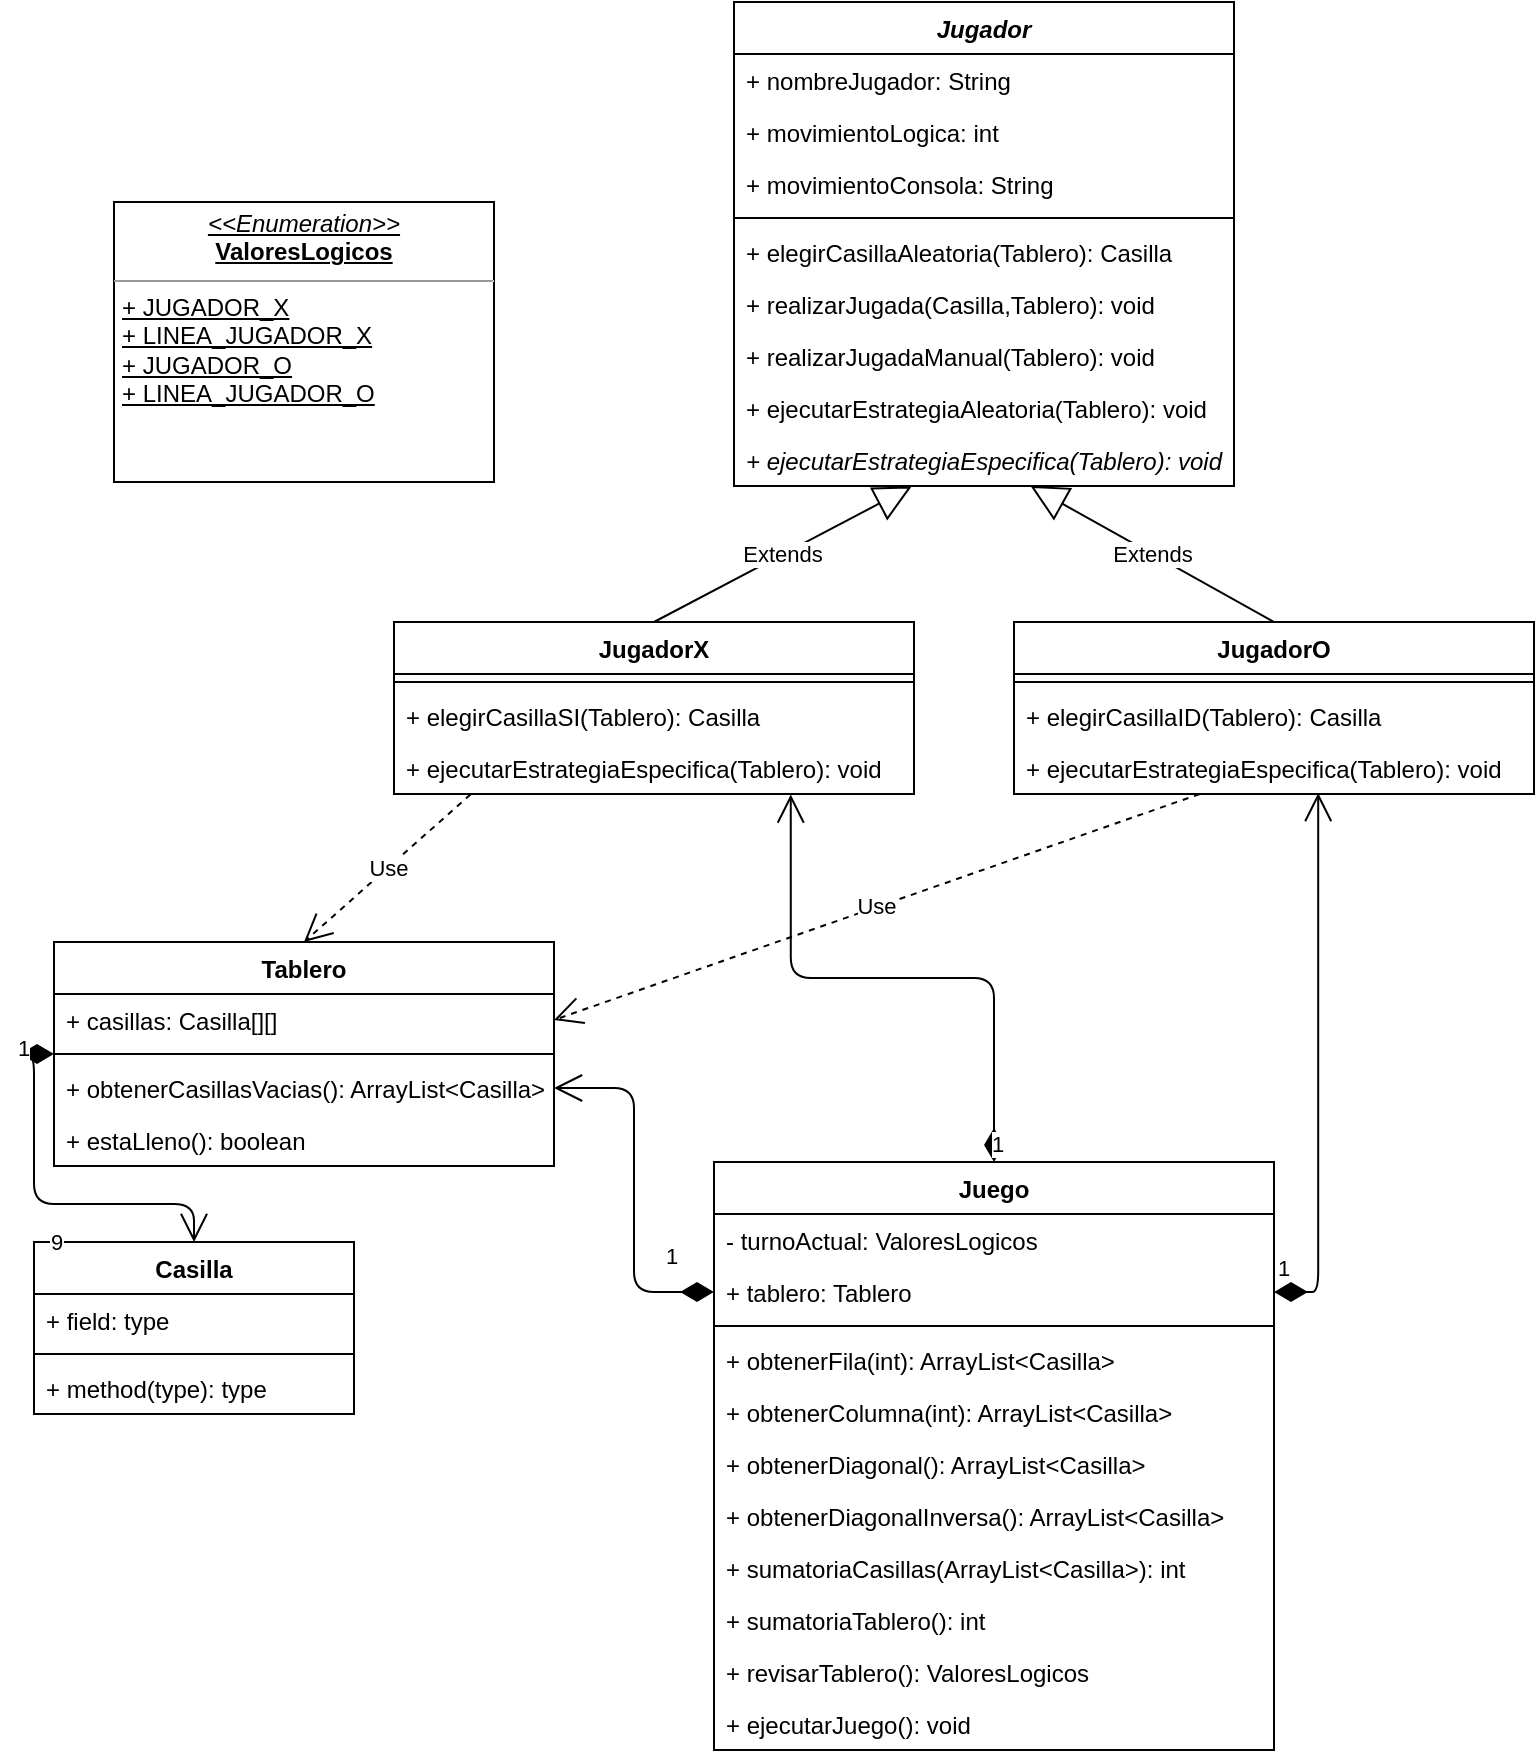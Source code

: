 <mxfile version="14.6.13" type="device"><diagram name="Page-1" id="c4acf3e9-155e-7222-9cf6-157b1a14988f"><mxGraphModel dx="820" dy="1630" grid="1" gridSize="10" guides="1" tooltips="1" connect="1" arrows="1" fold="1" page="1" pageScale="1" pageWidth="850" pageHeight="1100" background="#ffffff" math="0" shadow="0"><root><mxCell id="0"/><mxCell id="1" parent="0"/><mxCell id="eDbd_wB4FwdEfXyFsfRG-1" value="Casilla" style="swimlane;fontStyle=1;align=center;verticalAlign=top;childLayout=stackLayout;horizontal=1;startSize=26;horizontalStack=0;resizeParent=1;resizeParentMax=0;resizeLast=0;collapsible=1;marginBottom=0;" parent="1" vertex="1"><mxGeometry x="20" y="480" width="160" height="86" as="geometry"/></mxCell><mxCell id="eDbd_wB4FwdEfXyFsfRG-2" value="+ field: type" style="text;strokeColor=none;fillColor=none;align=left;verticalAlign=top;spacingLeft=4;spacingRight=4;overflow=hidden;rotatable=0;points=[[0,0.5],[1,0.5]];portConstraint=eastwest;" parent="eDbd_wB4FwdEfXyFsfRG-1" vertex="1"><mxGeometry y="26" width="160" height="26" as="geometry"/></mxCell><mxCell id="eDbd_wB4FwdEfXyFsfRG-3" value="" style="line;strokeWidth=1;fillColor=none;align=left;verticalAlign=middle;spacingTop=-1;spacingLeft=3;spacingRight=3;rotatable=0;labelPosition=right;points=[];portConstraint=eastwest;" parent="eDbd_wB4FwdEfXyFsfRG-1" vertex="1"><mxGeometry y="52" width="160" height="8" as="geometry"/></mxCell><mxCell id="eDbd_wB4FwdEfXyFsfRG-4" value="+ method(type): type" style="text;strokeColor=none;fillColor=none;align=left;verticalAlign=top;spacingLeft=4;spacingRight=4;overflow=hidden;rotatable=0;points=[[0,0.5],[1,0.5]];portConstraint=eastwest;" parent="eDbd_wB4FwdEfXyFsfRG-1" vertex="1"><mxGeometry y="60" width="160" height="26" as="geometry"/></mxCell><mxCell id="eDbd_wB4FwdEfXyFsfRG-5" value="Tablero" style="swimlane;fontStyle=1;align=center;verticalAlign=top;childLayout=stackLayout;horizontal=1;startSize=26;horizontalStack=0;resizeParent=1;resizeParentMax=0;resizeLast=0;collapsible=1;marginBottom=0;" parent="1" vertex="1"><mxGeometry x="30" y="330" width="250" height="112" as="geometry"/></mxCell><mxCell id="eDbd_wB4FwdEfXyFsfRG-6" value="+ casillas: Casilla[][]" style="text;strokeColor=none;fillColor=none;align=left;verticalAlign=top;spacingLeft=4;spacingRight=4;overflow=hidden;rotatable=0;points=[[0,0.5],[1,0.5]];portConstraint=eastwest;" parent="eDbd_wB4FwdEfXyFsfRG-5" vertex="1"><mxGeometry y="26" width="250" height="26" as="geometry"/></mxCell><mxCell id="eDbd_wB4FwdEfXyFsfRG-7" value="" style="line;strokeWidth=1;fillColor=none;align=left;verticalAlign=middle;spacingTop=-1;spacingLeft=3;spacingRight=3;rotatable=0;labelPosition=right;points=[];portConstraint=eastwest;" parent="eDbd_wB4FwdEfXyFsfRG-5" vertex="1"><mxGeometry y="52" width="250" height="8" as="geometry"/></mxCell><mxCell id="eDbd_wB4FwdEfXyFsfRG-8" value="+ obtenerCasillasVacias(): ArrayList&lt;Casilla&gt;" style="text;strokeColor=none;fillColor=none;align=left;verticalAlign=top;spacingLeft=4;spacingRight=4;overflow=hidden;rotatable=0;points=[[0,0.5],[1,0.5]];portConstraint=eastwest;" parent="eDbd_wB4FwdEfXyFsfRG-5" vertex="1"><mxGeometry y="60" width="250" height="26" as="geometry"/></mxCell><mxCell id="mUddYYU3sA9-VL2bPJCP-6" value="+ estaLleno(): boolean" style="text;strokeColor=none;fillColor=none;align=left;verticalAlign=top;spacingLeft=4;spacingRight=4;overflow=hidden;rotatable=0;points=[[0,0.5],[1,0.5]];portConstraint=eastwest;" vertex="1" parent="eDbd_wB4FwdEfXyFsfRG-5"><mxGeometry y="86" width="250" height="26" as="geometry"/></mxCell><mxCell id="eDbd_wB4FwdEfXyFsfRG-9" value="1" style="endArrow=open;html=1;endSize=12;startArrow=diamondThin;startSize=14;startFill=1;edgeStyle=orthogonalEdgeStyle;align=left;verticalAlign=bottom;entryX=0.5;entryY=0;entryDx=0;entryDy=0;exitX=0;exitY=0.5;exitDx=0;exitDy=0;" parent="1" source="eDbd_wB4FwdEfXyFsfRG-5" target="eDbd_wB4FwdEfXyFsfRG-1" edge="1"><mxGeometry x="-0.833" y="-10" relative="1" as="geometry"><mxPoint x="130" y="460" as="sourcePoint"/><mxPoint x="100" y="520" as="targetPoint"/><mxPoint as="offset"/></mxGeometry></mxCell><mxCell id="eDbd_wB4FwdEfXyFsfRG-10" value="9" style="edgeLabel;html=1;align=center;verticalAlign=middle;resizable=0;points=[];" parent="eDbd_wB4FwdEfXyFsfRG-9" vertex="1" connectable="0"><mxGeometry x="0.244" y="-1" relative="1" as="geometry"><mxPoint x="-19" y="18" as="offset"/></mxGeometry></mxCell><mxCell id="eDbd_wB4FwdEfXyFsfRG-11" value="Jugador" style="swimlane;fontStyle=3;align=center;verticalAlign=top;childLayout=stackLayout;horizontal=1;startSize=26;horizontalStack=0;resizeParent=1;resizeParentMax=0;resizeLast=0;collapsible=1;marginBottom=0;" parent="1" vertex="1"><mxGeometry x="370" y="-140" width="250" height="242" as="geometry"/></mxCell><mxCell id="np-HIKty0DqVp3hC8_LZ-1" value="+ nombreJugador: String" style="text;strokeColor=none;fillColor=none;align=left;verticalAlign=top;spacingLeft=4;spacingRight=4;overflow=hidden;rotatable=0;points=[[0,0.5],[1,0.5]];portConstraint=eastwest;" parent="eDbd_wB4FwdEfXyFsfRG-11" vertex="1"><mxGeometry y="26" width="250" height="26" as="geometry"/></mxCell><mxCell id="np-HIKty0DqVp3hC8_LZ-2" value="+ movimientoLogica: int" style="text;strokeColor=none;fillColor=none;align=left;verticalAlign=top;spacingLeft=4;spacingRight=4;overflow=hidden;rotatable=0;points=[[0,0.5],[1,0.5]];portConstraint=eastwest;" parent="eDbd_wB4FwdEfXyFsfRG-11" vertex="1"><mxGeometry y="52" width="250" height="26" as="geometry"/></mxCell><mxCell id="eDbd_wB4FwdEfXyFsfRG-12" value="+ movimientoConsola: String" style="text;strokeColor=none;fillColor=none;align=left;verticalAlign=top;spacingLeft=4;spacingRight=4;overflow=hidden;rotatable=0;points=[[0,0.5],[1,0.5]];portConstraint=eastwest;" parent="eDbd_wB4FwdEfXyFsfRG-11" vertex="1"><mxGeometry y="78" width="250" height="26" as="geometry"/></mxCell><mxCell id="eDbd_wB4FwdEfXyFsfRG-13" value="" style="line;strokeWidth=1;fillColor=none;align=left;verticalAlign=middle;spacingTop=-1;spacingLeft=3;spacingRight=3;rotatable=0;labelPosition=right;points=[];portConstraint=eastwest;" parent="eDbd_wB4FwdEfXyFsfRG-11" vertex="1"><mxGeometry y="104" width="250" height="8" as="geometry"/></mxCell><mxCell id="eDbd_wB4FwdEfXyFsfRG-14" value="+ elegirCasillaAleatoria(Tablero): Casilla" style="text;strokeColor=none;fillColor=none;align=left;verticalAlign=top;spacingLeft=4;spacingRight=4;overflow=hidden;rotatable=0;points=[[0,0.5],[1,0.5]];portConstraint=eastwest;" parent="eDbd_wB4FwdEfXyFsfRG-11" vertex="1"><mxGeometry y="112" width="250" height="26" as="geometry"/></mxCell><mxCell id="np-HIKty0DqVp3hC8_LZ-3" value="+ realizarJugada(Casilla,Tablero): void" style="text;strokeColor=none;fillColor=none;align=left;verticalAlign=top;spacingLeft=4;spacingRight=4;overflow=hidden;rotatable=0;points=[[0,0.5],[1,0.5]];portConstraint=eastwest;" parent="eDbd_wB4FwdEfXyFsfRG-11" vertex="1"><mxGeometry y="138" width="250" height="26" as="geometry"/></mxCell><mxCell id="np-HIKty0DqVp3hC8_LZ-10" value="+ realizarJugadaManual(Tablero): void" style="text;strokeColor=none;fillColor=none;align=left;verticalAlign=top;spacingLeft=4;spacingRight=4;overflow=hidden;rotatable=0;points=[[0,0.5],[1,0.5]];portConstraint=eastwest;" parent="eDbd_wB4FwdEfXyFsfRG-11" vertex="1"><mxGeometry y="164" width="250" height="26" as="geometry"/></mxCell><mxCell id="np-HIKty0DqVp3hC8_LZ-4" value="+ ejecutarEstrategiaAleatoria(Tablero): void" style="text;strokeColor=none;fillColor=none;align=left;verticalAlign=top;spacingLeft=4;spacingRight=4;overflow=hidden;rotatable=0;points=[[0,0.5],[1,0.5]];portConstraint=eastwest;" parent="eDbd_wB4FwdEfXyFsfRG-11" vertex="1"><mxGeometry y="190" width="250" height="26" as="geometry"/></mxCell><mxCell id="np-HIKty0DqVp3hC8_LZ-5" value="+ ejecutarEstrategiaEspecifica(Tablero): void" style="text;strokeColor=none;fillColor=none;align=left;verticalAlign=top;spacingLeft=4;spacingRight=4;overflow=hidden;rotatable=0;points=[[0,0.5],[1,0.5]];portConstraint=eastwest;fontStyle=2" parent="eDbd_wB4FwdEfXyFsfRG-11" vertex="1"><mxGeometry y="216" width="250" height="26" as="geometry"/></mxCell><mxCell id="eDbd_wB4FwdEfXyFsfRG-16" value="JugadorX" style="swimlane;fontStyle=1;align=center;verticalAlign=top;childLayout=stackLayout;horizontal=1;startSize=26;horizontalStack=0;resizeParent=1;resizeParentMax=0;resizeLast=0;collapsible=1;marginBottom=0;" parent="1" vertex="1"><mxGeometry x="200" y="170" width="260" height="86" as="geometry"/></mxCell><mxCell id="eDbd_wB4FwdEfXyFsfRG-18" value="" style="line;strokeWidth=1;fillColor=none;align=left;verticalAlign=middle;spacingTop=-1;spacingLeft=3;spacingRight=3;rotatable=0;labelPosition=right;points=[];portConstraint=eastwest;" parent="eDbd_wB4FwdEfXyFsfRG-16" vertex="1"><mxGeometry y="26" width="260" height="8" as="geometry"/></mxCell><mxCell id="np-HIKty0DqVp3hC8_LZ-8" value="+ elegirCasillaSI(Tablero): Casilla" style="text;strokeColor=none;fillColor=none;align=left;verticalAlign=top;spacingLeft=4;spacingRight=4;overflow=hidden;rotatable=0;points=[[0,0.5],[1,0.5]];portConstraint=eastwest;" parent="eDbd_wB4FwdEfXyFsfRG-16" vertex="1"><mxGeometry y="34" width="260" height="26" as="geometry"/></mxCell><mxCell id="np-HIKty0DqVp3hC8_LZ-6" value="+ ejecutarEstrategiaEspecifica(Tablero): void" style="text;strokeColor=none;fillColor=none;align=left;verticalAlign=top;spacingLeft=4;spacingRight=4;overflow=hidden;rotatable=0;points=[[0,0.5],[1,0.5]];portConstraint=eastwest;fontStyle=0" parent="eDbd_wB4FwdEfXyFsfRG-16" vertex="1"><mxGeometry y="60" width="260" height="26" as="geometry"/></mxCell><mxCell id="eDbd_wB4FwdEfXyFsfRG-20" value="JugadorO" style="swimlane;fontStyle=1;align=center;verticalAlign=top;childLayout=stackLayout;horizontal=1;startSize=26;horizontalStack=0;resizeParent=1;resizeParentMax=0;resizeLast=0;collapsible=1;marginBottom=0;" parent="1" vertex="1"><mxGeometry x="510" y="170" width="260" height="86" as="geometry"/></mxCell><mxCell id="eDbd_wB4FwdEfXyFsfRG-22" value="" style="line;strokeWidth=1;fillColor=none;align=left;verticalAlign=middle;spacingTop=-1;spacingLeft=3;spacingRight=3;rotatable=0;labelPosition=right;points=[];portConstraint=eastwest;" parent="eDbd_wB4FwdEfXyFsfRG-20" vertex="1"><mxGeometry y="26" width="260" height="8" as="geometry"/></mxCell><mxCell id="np-HIKty0DqVp3hC8_LZ-9" value="+ elegirCasillaID(Tablero): Casilla" style="text;strokeColor=none;fillColor=none;align=left;verticalAlign=top;spacingLeft=4;spacingRight=4;overflow=hidden;rotatable=0;points=[[0,0.5],[1,0.5]];portConstraint=eastwest;" parent="eDbd_wB4FwdEfXyFsfRG-20" vertex="1"><mxGeometry y="34" width="260" height="26" as="geometry"/></mxCell><mxCell id="np-HIKty0DqVp3hC8_LZ-7" value="+ ejecutarEstrategiaEspecifica(Tablero): void" style="text;strokeColor=none;fillColor=none;align=left;verticalAlign=top;spacingLeft=4;spacingRight=4;overflow=hidden;rotatable=0;points=[[0,0.5],[1,0.5]];portConstraint=eastwest;fontStyle=0" parent="eDbd_wB4FwdEfXyFsfRG-20" vertex="1"><mxGeometry y="60" width="260" height="26" as="geometry"/></mxCell><mxCell id="eDbd_wB4FwdEfXyFsfRG-24" value="Extends" style="endArrow=block;endSize=16;endFill=0;html=1;exitX=0.5;exitY=0;exitDx=0;exitDy=0;entryX=0.355;entryY=1.011;entryDx=0;entryDy=0;entryPerimeter=0;" parent="1" source="eDbd_wB4FwdEfXyFsfRG-16" target="np-HIKty0DqVp3hC8_LZ-5" edge="1"><mxGeometry width="160" relative="1" as="geometry"><mxPoint x="290" y="190" as="sourcePoint"/><mxPoint x="460" y="70" as="targetPoint"/></mxGeometry></mxCell><mxCell id="eDbd_wB4FwdEfXyFsfRG-25" value="Extends" style="endArrow=block;endSize=16;endFill=0;html=1;exitX=0.5;exitY=0;exitDx=0;exitDy=0;" parent="1" source="eDbd_wB4FwdEfXyFsfRG-20" target="np-HIKty0DqVp3hC8_LZ-5" edge="1"><mxGeometry width="160" relative="1" as="geometry"><mxPoint x="420" y="209.17" as="sourcePoint"/><mxPoint x="510" y="70" as="targetPoint"/></mxGeometry></mxCell><mxCell id="eDbd_wB4FwdEfXyFsfRG-26" value="Use" style="endArrow=open;endSize=12;dashed=1;html=1;exitX=0.147;exitY=1.011;exitDx=0;exitDy=0;entryX=0.5;entryY=0;entryDx=0;entryDy=0;exitPerimeter=0;" parent="1" source="np-HIKty0DqVp3hC8_LZ-6" target="eDbd_wB4FwdEfXyFsfRG-5" edge="1"><mxGeometry width="160" relative="1" as="geometry"><mxPoint x="290" y="229" as="sourcePoint"/><mxPoint x="480" y="380" as="targetPoint"/></mxGeometry></mxCell><mxCell id="eDbd_wB4FwdEfXyFsfRG-27" value="Use" style="endArrow=open;endSize=12;dashed=1;html=1;entryX=1;entryY=0.5;entryDx=0;entryDy=0;" parent="1" source="np-HIKty0DqVp3hC8_LZ-7" target="eDbd_wB4FwdEfXyFsfRG-6" edge="1"><mxGeometry width="160" relative="1" as="geometry"><mxPoint x="559.44" y="276" as="sourcePoint"/><mxPoint x="390" y="411" as="targetPoint"/></mxGeometry></mxCell><mxCell id="eDbd_wB4FwdEfXyFsfRG-28" value="Juego" style="swimlane;fontStyle=1;align=center;verticalAlign=top;childLayout=stackLayout;horizontal=1;startSize=26;horizontalStack=0;resizeParent=1;resizeParentMax=0;resizeLast=0;collapsible=1;marginBottom=0;" parent="1" vertex="1"><mxGeometry x="360" y="440" width="280" height="294" as="geometry"/></mxCell><mxCell id="mUddYYU3sA9-VL2bPJCP-1" value="- turnoActual: ValoresLogicos" style="text;strokeColor=none;fillColor=none;align=left;verticalAlign=top;spacingLeft=4;spacingRight=4;overflow=hidden;rotatable=0;points=[[0,0.5],[1,0.5]];portConstraint=eastwest;" vertex="1" parent="eDbd_wB4FwdEfXyFsfRG-28"><mxGeometry y="26" width="280" height="26" as="geometry"/></mxCell><mxCell id="eDbd_wB4FwdEfXyFsfRG-29" value="+ tablero: Tablero" style="text;strokeColor=none;fillColor=none;align=left;verticalAlign=top;spacingLeft=4;spacingRight=4;overflow=hidden;rotatable=0;points=[[0,0.5],[1,0.5]];portConstraint=eastwest;" parent="eDbd_wB4FwdEfXyFsfRG-28" vertex="1"><mxGeometry y="52" width="280" height="26" as="geometry"/></mxCell><mxCell id="eDbd_wB4FwdEfXyFsfRG-30" value="" style="line;strokeWidth=1;fillColor=none;align=left;verticalAlign=middle;spacingTop=-1;spacingLeft=3;spacingRight=3;rotatable=0;labelPosition=right;points=[];portConstraint=eastwest;" parent="eDbd_wB4FwdEfXyFsfRG-28" vertex="1"><mxGeometry y="78" width="280" height="8" as="geometry"/></mxCell><mxCell id="eDbd_wB4FwdEfXyFsfRG-31" value="+ obtenerFila(int): ArrayList&lt;Casilla&gt;" style="text;strokeColor=none;fillColor=none;align=left;verticalAlign=top;spacingLeft=4;spacingRight=4;overflow=hidden;rotatable=0;points=[[0,0.5],[1,0.5]];portConstraint=eastwest;" parent="eDbd_wB4FwdEfXyFsfRG-28" vertex="1"><mxGeometry y="86" width="280" height="26" as="geometry"/></mxCell><mxCell id="mUddYYU3sA9-VL2bPJCP-3" value="+ obtenerColumna(int): ArrayList&lt;Casilla&gt;" style="text;strokeColor=none;fillColor=none;align=left;verticalAlign=top;spacingLeft=4;spacingRight=4;overflow=hidden;rotatable=0;points=[[0,0.5],[1,0.5]];portConstraint=eastwest;" vertex="1" parent="eDbd_wB4FwdEfXyFsfRG-28"><mxGeometry y="112" width="280" height="26" as="geometry"/></mxCell><mxCell id="mUddYYU3sA9-VL2bPJCP-4" value="+ obtenerDiagonal(): ArrayList&lt;Casilla&gt;" style="text;strokeColor=none;fillColor=none;align=left;verticalAlign=top;spacingLeft=4;spacingRight=4;overflow=hidden;rotatable=0;points=[[0,0.5],[1,0.5]];portConstraint=eastwest;" vertex="1" parent="eDbd_wB4FwdEfXyFsfRG-28"><mxGeometry y="138" width="280" height="26" as="geometry"/></mxCell><mxCell id="mUddYYU3sA9-VL2bPJCP-5" value="+ obtenerDiagonalInversa(): ArrayList&lt;Casilla&gt;" style="text;strokeColor=none;fillColor=none;align=left;verticalAlign=top;spacingLeft=4;spacingRight=4;overflow=hidden;rotatable=0;points=[[0,0.5],[1,0.5]];portConstraint=eastwest;" vertex="1" parent="eDbd_wB4FwdEfXyFsfRG-28"><mxGeometry y="164" width="280" height="26" as="geometry"/></mxCell><mxCell id="mUddYYU3sA9-VL2bPJCP-7" value="+ sumatoriaCasillas(ArrayList&lt;Casilla&gt;): int" style="text;strokeColor=none;fillColor=none;align=left;verticalAlign=top;spacingLeft=4;spacingRight=4;overflow=hidden;rotatable=0;points=[[0,0.5],[1,0.5]];portConstraint=eastwest;" vertex="1" parent="eDbd_wB4FwdEfXyFsfRG-28"><mxGeometry y="190" width="280" height="26" as="geometry"/></mxCell><mxCell id="mUddYYU3sA9-VL2bPJCP-9" value="+ sumatoriaTablero(): int" style="text;strokeColor=none;fillColor=none;align=left;verticalAlign=top;spacingLeft=4;spacingRight=4;overflow=hidden;rotatable=0;points=[[0,0.5],[1,0.5]];portConstraint=eastwest;" vertex="1" parent="eDbd_wB4FwdEfXyFsfRG-28"><mxGeometry y="216" width="280" height="26" as="geometry"/></mxCell><mxCell id="mUddYYU3sA9-VL2bPJCP-10" value="+ revisarTablero(): ValoresLogicos" style="text;strokeColor=none;fillColor=none;align=left;verticalAlign=top;spacingLeft=4;spacingRight=4;overflow=hidden;rotatable=0;points=[[0,0.5],[1,0.5]];portConstraint=eastwest;" vertex="1" parent="eDbd_wB4FwdEfXyFsfRG-28"><mxGeometry y="242" width="280" height="26" as="geometry"/></mxCell><mxCell id="mUddYYU3sA9-VL2bPJCP-11" value="+ ejecutarJuego(): void" style="text;strokeColor=none;fillColor=none;align=left;verticalAlign=top;spacingLeft=4;spacingRight=4;overflow=hidden;rotatable=0;points=[[0,0.5],[1,0.5]];portConstraint=eastwest;" vertex="1" parent="eDbd_wB4FwdEfXyFsfRG-28"><mxGeometry y="268" width="280" height="26" as="geometry"/></mxCell><mxCell id="eDbd_wB4FwdEfXyFsfRG-32" value="1" style="endArrow=open;html=1;endSize=12;startArrow=diamondThin;startSize=14;startFill=1;edgeStyle=orthogonalEdgeStyle;align=left;verticalAlign=bottom;exitX=0;exitY=0.5;exitDx=0;exitDy=0;" parent="1" source="eDbd_wB4FwdEfXyFsfRG-29" target="eDbd_wB4FwdEfXyFsfRG-8" edge="1"><mxGeometry x="-0.709" y="-9" relative="1" as="geometry"><mxPoint x="200" y="492.58" as="sourcePoint"/><mxPoint x="360" y="492.58" as="targetPoint"/><mxPoint as="offset"/></mxGeometry></mxCell><mxCell id="eDbd_wB4FwdEfXyFsfRG-33" value="1" style="endArrow=open;html=1;endSize=12;startArrow=diamondThin;startSize=14;startFill=1;edgeStyle=orthogonalEdgeStyle;align=left;verticalAlign=bottom;exitX=1;exitY=0.5;exitDx=0;exitDy=0;entryX=0.585;entryY=0.98;entryDx=0;entryDy=0;entryPerimeter=0;" parent="1" source="eDbd_wB4FwdEfXyFsfRG-29" target="np-HIKty0DqVp3hC8_LZ-7" edge="1"><mxGeometry x="-1" y="3" relative="1" as="geometry"><mxPoint x="590" y="492.58" as="sourcePoint"/><mxPoint x="650" y="229" as="targetPoint"/></mxGeometry></mxCell><mxCell id="eDbd_wB4FwdEfXyFsfRG-34" value="1" style="endArrow=open;html=1;endSize=12;startArrow=diamondThin;startSize=14;startFill=1;edgeStyle=orthogonalEdgeStyle;align=left;verticalAlign=bottom;exitX=0.5;exitY=0;exitDx=0;exitDy=0;entryX=0.763;entryY=1.011;entryDx=0;entryDy=0;entryPerimeter=0;" parent="1" source="eDbd_wB4FwdEfXyFsfRG-28" target="np-HIKty0DqVp3hC8_LZ-6" edge="1"><mxGeometry x="-1" y="3" relative="1" as="geometry"><mxPoint x="460" y="430" as="sourcePoint"/><mxPoint x="368.72" y="275.168" as="targetPoint"/></mxGeometry></mxCell><mxCell id="np-HIKty0DqVp3hC8_LZ-16" value="&lt;p style=&quot;margin: 0px ; margin-top: 4px ; text-align: center&quot;&gt;&lt;u&gt;&lt;i&gt;&amp;lt;&amp;lt;Enumeration&amp;gt;&amp;gt;&lt;/i&gt;&lt;br&gt;&lt;b&gt;ValoresLogicos&lt;/b&gt;&lt;/u&gt;&lt;/p&gt;&lt;hr size=&quot;1&quot;&gt;&lt;p style=&quot;margin: 0px ; margin-left: 4px&quot;&gt;&lt;u&gt;+ JUGADOR_X&lt;/u&gt;&lt;br&gt;&lt;u&gt;+ LINEA_JUGADOR_X&lt;/u&gt;&lt;/p&gt;&lt;p style=&quot;margin: 0px ; margin-left: 4px&quot;&gt;&lt;u&gt;+ JUGADOR_O&lt;/u&gt;&lt;br&gt;&lt;u&gt;+ LINEA_JUGADOR_O&lt;/u&gt;&lt;u&gt;&lt;br&gt;&lt;/u&gt;&lt;/p&gt;" style="verticalAlign=top;align=left;overflow=fill;fontSize=12;fontFamily=Helvetica;html=1;" parent="1" vertex="1"><mxGeometry x="60" y="-40" width="190" height="140" as="geometry"/></mxCell></root></mxGraphModel></diagram></mxfile>